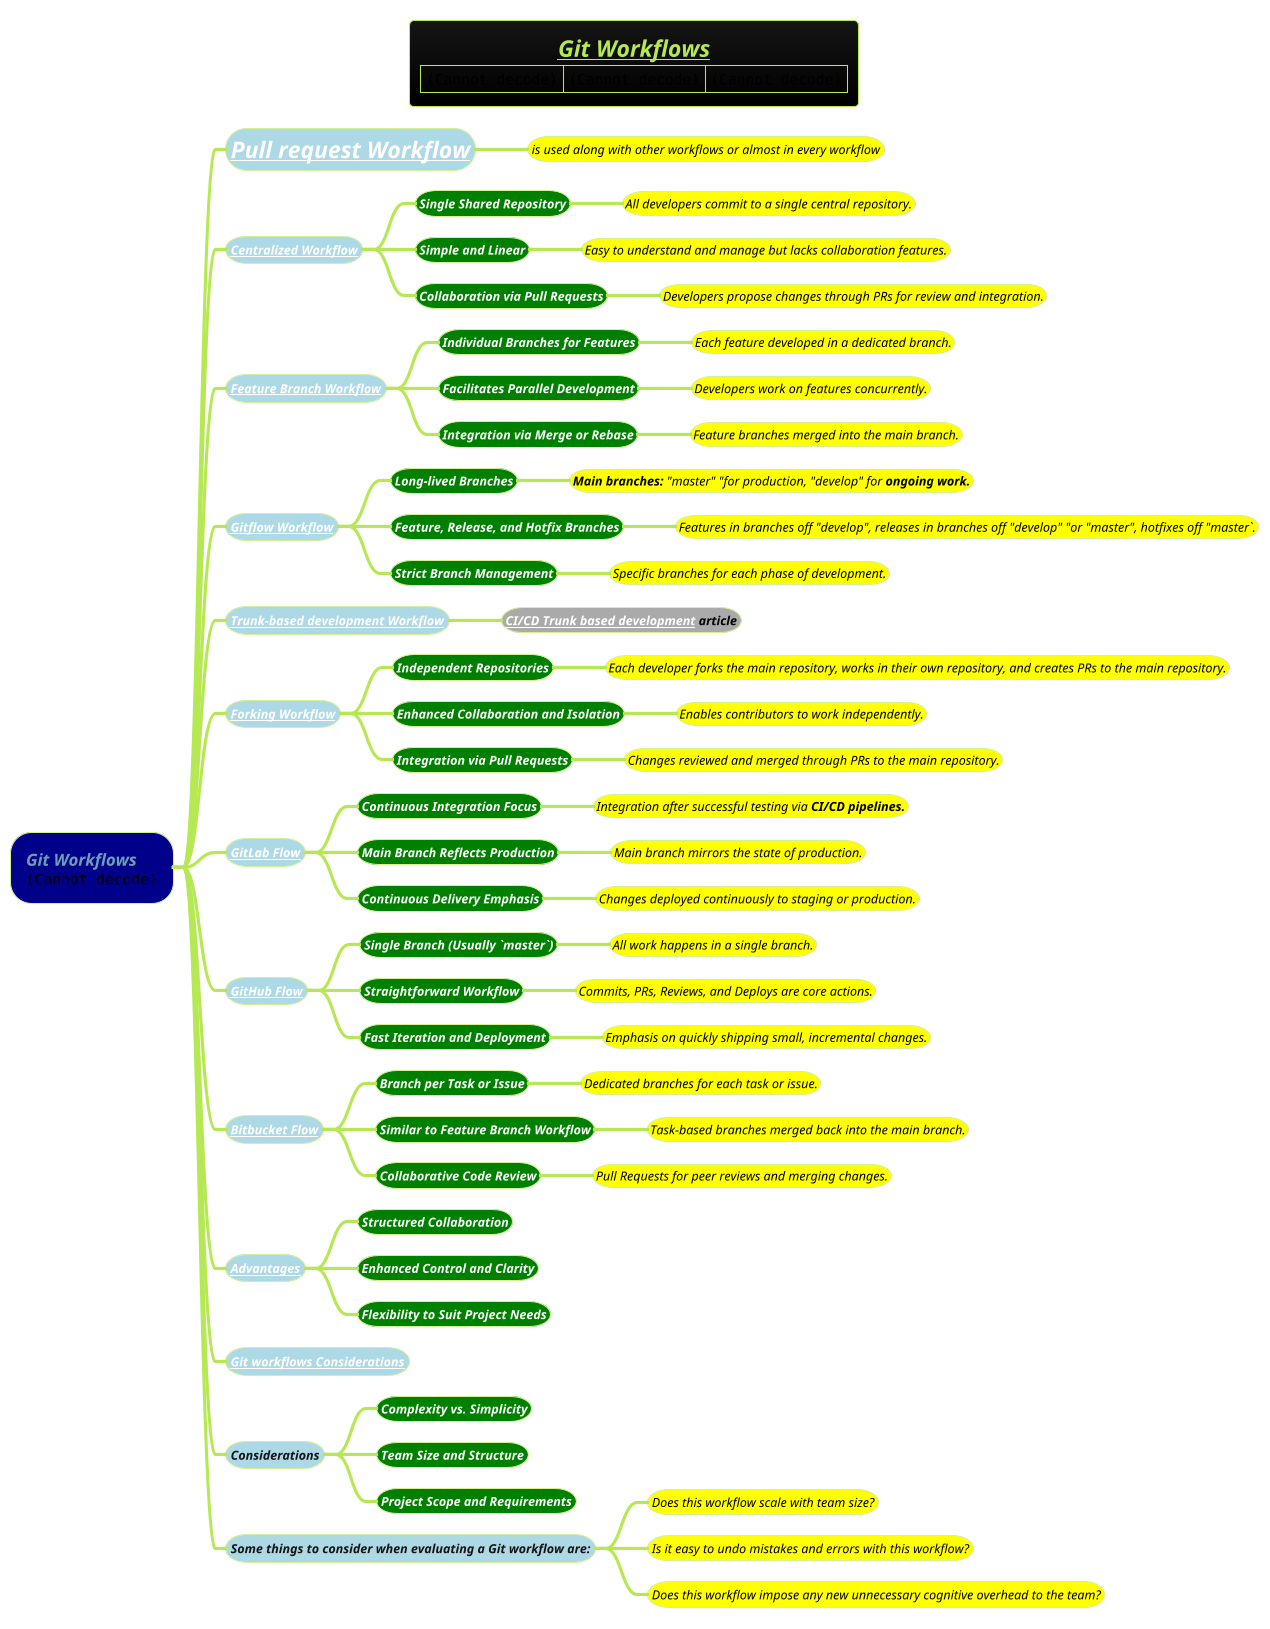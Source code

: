 @startmindmap
title =<i><b><u><size:18>Git Workflows\n|<img:images/img_10.png>|<img:images/Git.jpg{scale=.805}>|<img:images/img_18.png{scale=.61}>|
!theme hacker

*[#darkblue] <i>Git Workflows\n<img:images/img_1.jpeg{scale=.5}>
**[#lightblue] <i><color #blac><size:22>[[docs/3-devops/git/Pull-Request-Workflow.puml Pull request Workflow]]
***[#yellow] <i><color #black><size:12>is used along with other workflows or almost in every workflow
**[#lightblue] <i><color #blac><size:12>[[docs/3-devops/git/Centralized-workflow.puml Centralized Workflow]]
***[#green] <b><i><color #white><size:12>Single Shared Repository
****[#yellow] <i><color #black><size:12>All developers commit to a single central repository.
***[#green] <b><i><color #white><size:12>Simple and Linear
****[#yellow] <i><color #black><size:12>Easy to understand and manage but lacks collaboration features.
***[#green] <b><i><color #white><size:12>Collaboration via Pull Requests
****[#yellow] <i><color #black><size:12>Developers propose changes through PRs for review and integration.
**[#lightblue] <i><color #blac><size:12>[[docs/3-devops/git/Feature-Branch-workflow.puml Feature Branch Workflow]]
***[#green] <b><i><color #white><size:12>Individual Branches for Features
****[#yellow] <i><color #black><size:12>Each feature developed in a dedicated branch.
***[#green] <b><i><color #white><size:12>Facilitates Parallel Development
****[#yellow] <i><color #black><size:12>Developers work on features concurrently.
***[#green] <b><i><color #white><size:12>Integration via Merge or Rebase
****[#yellow] <i><color #black><size:12>Feature branches merged into the main branch.
**[#lightblue] <i><color #blac><size:12>[[docs/3-devops/git/Gitflow-workflow.puml Gitflow Workflow]]
***[#green] <b><i><color #white><size:12>Long-lived Branches
****[#yellow] <i><color #black><size:12>**Main branches:** "master" "for production, "develop" for <b>ongoing work.
***[#green] <b><i><color #white><size:12>Feature, Release, and Hotfix Branches
****[#yellow] <i><color #black><size:12>Features in branches off "develop", releases in branches off "develop" "or "master", hotfixes off "master`.
***[#green] <b><i><color #white><size:12>Strict Branch Management
****[#yellow] <i><color #black><size:12>Specific branches for each phase of development.
**[#lightblue] <i><color #blac><size:12>[[docs/3-devops/git/trunk-based-development-workflow.puml Trunk-based development Workflow]]
***[#a] <i><color #black><size:12><b>[[https://www.atlassian.com/continuous-delivery/continuous-integration/trunk-based-development CI/CD Trunk based development]] article
**[#lightblue] <i><color #blac><size:12>[[docs/3-devops/git/Forking-workflow.puml Forking Workflow]]
***[#green] <b><i><color #white><size:12>Independent Repositories
****[#yellow] <i><color #black><size:12>Each developer forks the main repository, works in their own repository, and creates PRs to the main repository.
***[#green] <b><i><color #white><size:12>Enhanced Collaboration and Isolation
****[#yellow] <i><color #black><size:12>Enables contributors to work independently.
***[#green] <b><i><color #white><size:12>Integration via Pull Requests
****[#yellow] <i><color #black><size:12>Changes reviewed and merged through PRs to the main repository.
**[#lightblue] <i><color #blac><size:12>[[docs/3-devops/git/Gitlab-workflow.puml GitLab Flow]]
***[#green] <b><i><color #white><size:12>Continuous Integration Focus
****[#yellow] <i><color #black><size:12>Integration after successful testing via <b>CI/CD pipelines.
***[#green] <b><i><color #white><size:12>Main Branch Reflects Production
****[#yellow] <i><color #black><size:12>Main branch mirrors the state of production.
***[#green] <b><i><color #white><size:12>Continuous Delivery Emphasis
****[#yellow] <i><color #black><size:12>Changes deployed continuously to staging or production.
**[#lightblue] <i><color #blac><size:12>[[docs/3-devops/git/GitHub-workflow.puml GitHub Flow]]
***[#green] <b><i><color #white><size:12>Single Branch (Usually `master`)
****[#yellow] <i><color #black><size:12>All work happens in a single branch.
***[#green] <b><i><color #white><size:12>Straightforward Workflow
****[#yellow] <i><color #black><size:12>Commits, PRs, Reviews, and Deploys are core actions.
***[#green] <b><i><color #white><size:12>Fast Iteration and Deployment
****[#yellow] <i><color #black><size:12>Emphasis on quickly shipping small, incremental changes.
**[#lightblue] <i><color #blac><size:12>[[docs/3-devops/git/Bitbucket-workflow.puml Bitbucket Flow]]
***[#green] <b><i><color #white><size:12>Branch per Task or Issue
****[#yellow] <i><color #black><size:12>Dedicated branches for each task or issue.
***[#green] <b><i><color #white><size:12>Similar to Feature Branch Workflow
****[#yellow] <i><color #black><size:12>Task-based branches merged back into the main branch.
***[#green] <b><i><color #white><size:12>Collaborative Code Review
****[#yellow] <i><color #black><size:12>Pull Requests for peer reviews and merging changes.
**[#lightblue] <i><color #blac><size:12>[[docs/3-devops/git/Git-workflows-advantages.puml Advantages]]
***[#green] <b><i><color #white><size:12>Structured Collaboration
***[#green] <b><i><color #white><size:12>Enhanced Control and Clarity
***[#green] <b><i><color #white><size:12>Flexibility to Suit Project Needs
**[#lightblue] <i><color #blac><size:12>[[docs/3-devops/git/Git-Workflows-Considerations.puml Git workflows Considerations]]
**[#lightblue] <i><color #blac><size:12>Considerations
***[#green] <b><i><color #white><size:12>Complexity vs. Simplicity
***[#green] <b><i><color #white><size:12>Team Size and Structure
***[#green] <b><i><color #white><size:12>Project Scope and Requirements
**[#lightblue] <i><color #blac><size:12>Some things to consider when evaluating a Git workflow are:
***[#yellow] <i><color #black><size:12>Does this workflow scale with team size?
***[#yellow] <i><color #black><size:12>Is it easy to undo mistakes and errors with this workflow?
***[#yellow] <i><color #black><size:12>Does this workflow impose any new unnecessary cognitive overhead to the team?

@endmindmap
